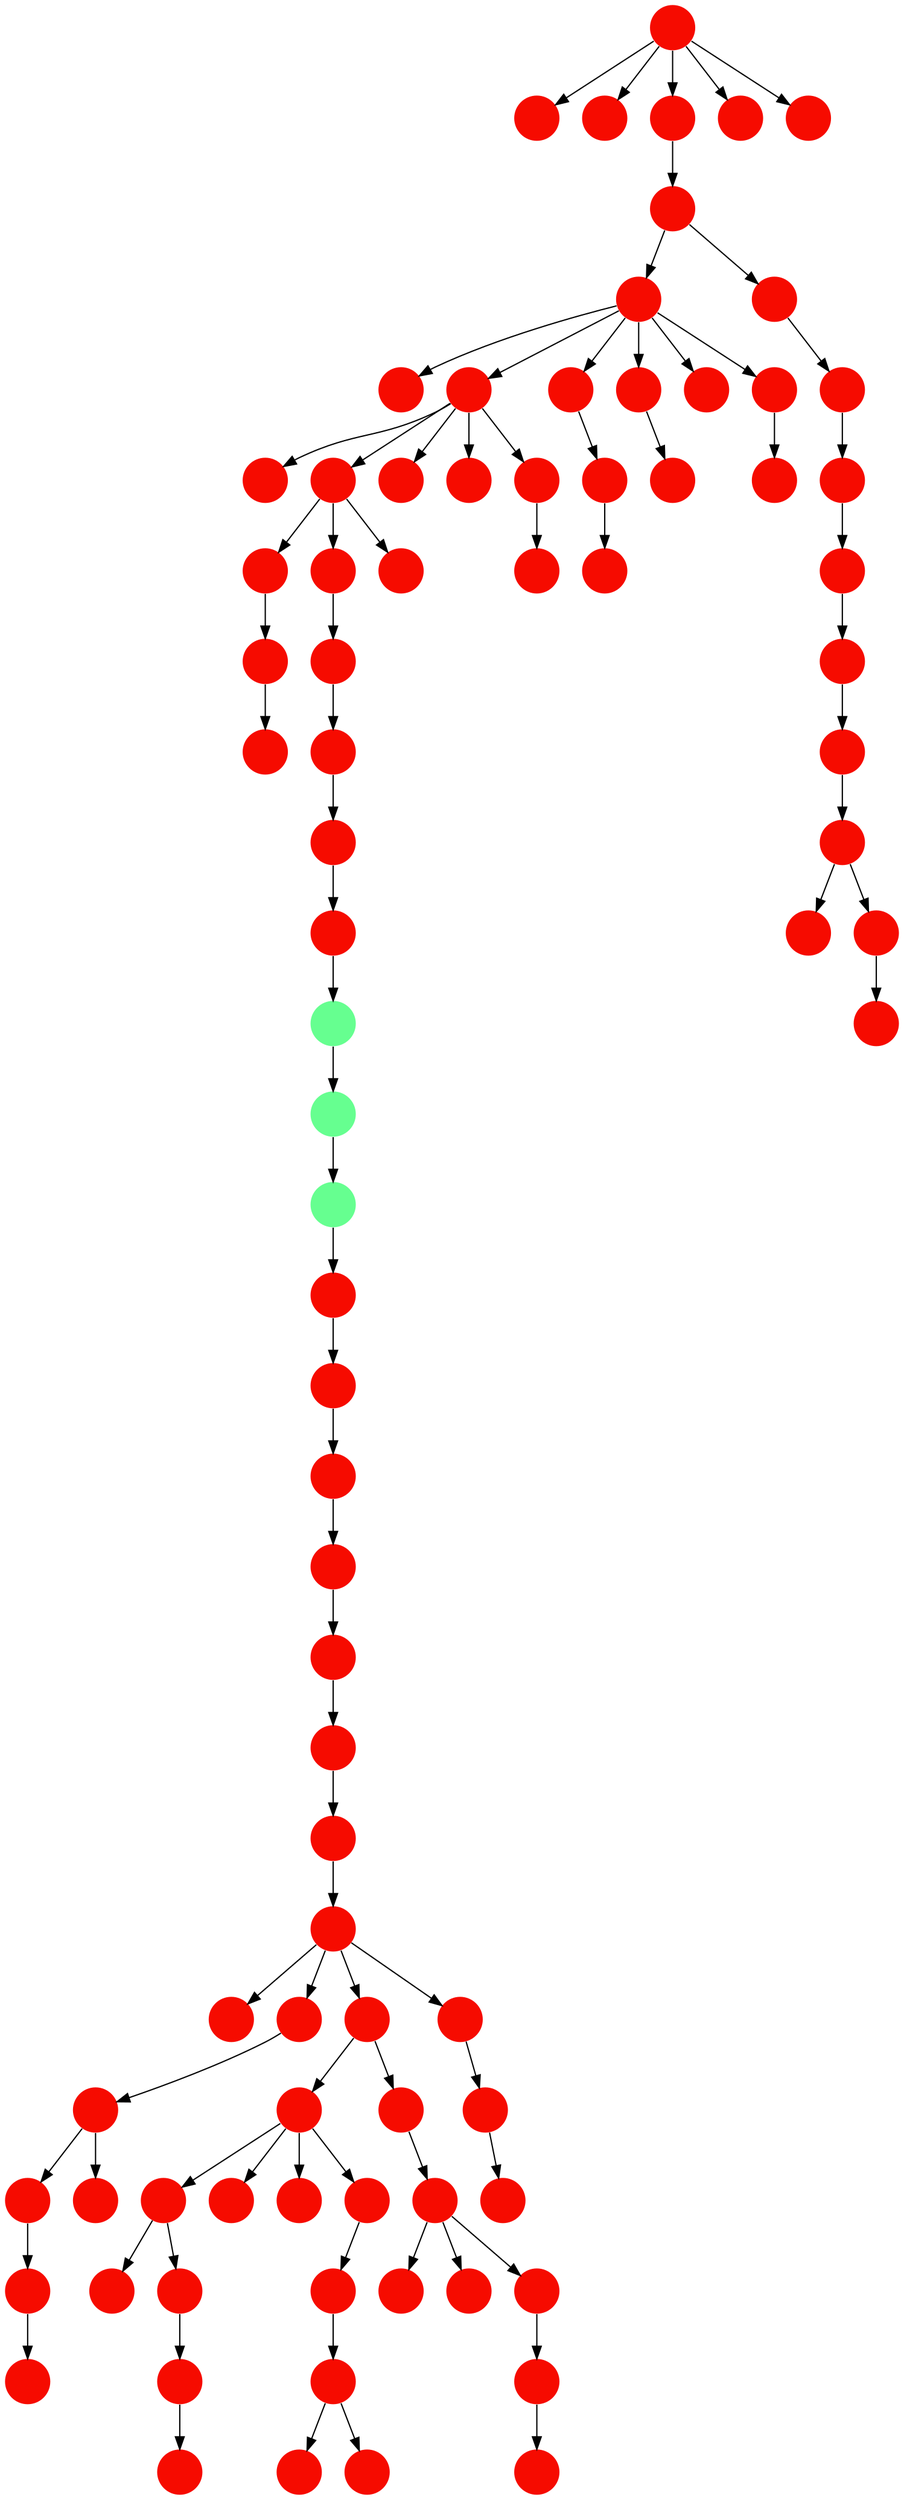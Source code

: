 digraph{
0 [tooltip = "V", penwidth = 0, style = filled, fillcolor = "#f60b00", shape = circle, label = ""]
1 [tooltip = "V", penwidth = 0, style = filled, fillcolor = "#f60b00", shape = circle, label = ""]
2 [tooltip = "V", penwidth = 0, style = filled, fillcolor = "#f60b00", shape = circle, label = ""]
3 [tooltip = "V", penwidth = 0, style = filled, fillcolor = "#f60b00", shape = circle, label = ""]
4 [tooltip = "V", penwidth = 0, style = filled, fillcolor = "#f60b00", shape = circle, label = ""]
5 [tooltip = "V", penwidth = 0, style = filled, fillcolor = "#f60b00", shape = circle, label = ""]
6 [tooltip = "V", penwidth = 0, style = filled, fillcolor = "#f60b00", shape = circle, label = ""]
7 [tooltip = "V", penwidth = 0, style = filled, fillcolor = "#f60b00", shape = circle, label = ""]
8 [tooltip = "V", penwidth = 0, style = filled, fillcolor = "#f60b00", shape = circle, label = ""]
9 [tooltip = "V", penwidth = 0, style = filled, fillcolor = "#f60b00", shape = circle, label = ""]
10 [tooltip = "V", penwidth = 0, style = filled, fillcolor = "#f60b00", shape = circle, label = ""]
11 [tooltip = "L", penwidth = 0, style = filled, fillcolor = "#66ff90", shape = circle, label = ""]
12 [tooltip = "V", penwidth = 0, style = filled, fillcolor = "#f60b00", shape = circle, label = ""]
13 [tooltip = "V", penwidth = 0, style = filled, fillcolor = "#f60b00", shape = circle, label = ""]
14 [tooltip = "V", penwidth = 0, style = filled, fillcolor = "#f60b00", shape = circle, label = ""]
15 [tooltip = "V", penwidth = 0, style = filled, fillcolor = "#f60b00", shape = circle, label = ""]
16 [tooltip = "V", penwidth = 0, style = filled, fillcolor = "#f60b00", shape = circle, label = ""]
17 [tooltip = "V", penwidth = 0, style = filled, fillcolor = "#f60b00", shape = circle, label = ""]
18 [tooltip = "V", penwidth = 0, style = filled, fillcolor = "#f60b00", shape = circle, label = ""]
19 [tooltip = "V", penwidth = 0, style = filled, fillcolor = "#f60b00", shape = circle, label = ""]
20 [tooltip = "V", penwidth = 0, style = filled, fillcolor = "#f60b00", shape = circle, label = ""]
21 [tooltip = "V", penwidth = 0, style = filled, fillcolor = "#f60b00", shape = circle, label = ""]
22 [tooltip = "V", penwidth = 0, style = filled, fillcolor = "#f60b00", shape = circle, label = ""]
23 [tooltip = "V", penwidth = 0, style = filled, fillcolor = "#f60b00", shape = circle, label = ""]
24 [tooltip = "V", penwidth = 0, style = filled, fillcolor = "#f60b00", shape = circle, label = ""]
25 [tooltip = "V", penwidth = 0, style = filled, fillcolor = "#f60b00", shape = circle, label = ""]
26 [tooltip = "V", penwidth = 0, style = filled, fillcolor = "#f60b00", shape = circle, label = ""]
27 [tooltip = "V", penwidth = 0, style = filled, fillcolor = "#f60b00", shape = circle, label = ""]
28 [tooltip = "V", penwidth = 0, style = filled, fillcolor = "#f60b00", shape = circle, label = ""]
29 [tooltip = "V", penwidth = 0, style = filled, fillcolor = "#f60b00", shape = circle, label = ""]
30 [tooltip = "V", penwidth = 0, style = filled, fillcolor = "#f60b00", shape = circle, label = ""]
31 [tooltip = "V", penwidth = 0, style = filled, fillcolor = "#f60b00", shape = circle, label = ""]
32 [tooltip = "V", penwidth = 0, style = filled, fillcolor = "#f60b00", shape = circle, label = ""]
33 [tooltip = "V", penwidth = 0, style = filled, fillcolor = "#f60b00", shape = circle, label = ""]
34 [tooltip = "V", penwidth = 0, style = filled, fillcolor = "#f60b00", shape = circle, label = ""]
35 [tooltip = "L", penwidth = 0, style = filled, fillcolor = "#66ff90", shape = circle, label = ""]
36 [tooltip = "V", penwidth = 0, style = filled, fillcolor = "#f60b00", shape = circle, label = ""]
37 [tooltip = "V", penwidth = 0, style = filled, fillcolor = "#f60b00", shape = circle, label = ""]
38 [tooltip = "V", penwidth = 0, style = filled, fillcolor = "#f60b00", shape = circle, label = ""]
39 [tooltip = "V", penwidth = 0, style = filled, fillcolor = "#f60b00", shape = circle, label = ""]
40 [tooltip = "V", penwidth = 0, style = filled, fillcolor = "#f60b00", shape = circle, label = ""]
41 [tooltip = "V", penwidth = 0, style = filled, fillcolor = "#f60b00", shape = circle, label = ""]
42 [tooltip = "V", penwidth = 0, style = filled, fillcolor = "#f60b00", shape = circle, label = ""]
43 [tooltip = "V", penwidth = 0, style = filled, fillcolor = "#f60b00", shape = circle, label = ""]
44 [tooltip = "V", penwidth = 0, style = filled, fillcolor = "#f60b00", shape = circle, label = ""]
45 [tooltip = "V", penwidth = 0, style = filled, fillcolor = "#f60b00", shape = circle, label = ""]
46 [tooltip = "V", penwidth = 0, style = filled, fillcolor = "#f60b00", shape = circle, label = ""]
47 [tooltip = "L", penwidth = 0, style = filled, fillcolor = "#66ff90", shape = circle, label = ""]
48 [tooltip = "V", penwidth = 0, style = filled, fillcolor = "#f60b00", shape = circle, label = ""]
49 [tooltip = "V", penwidth = 0, style = filled, fillcolor = "#f60b00", shape = circle, label = ""]
50 [tooltip = "V", penwidth = 0, style = filled, fillcolor = "#f60b00", shape = circle, label = ""]
51 [tooltip = "V", penwidth = 0, style = filled, fillcolor = "#f60b00", shape = circle, label = ""]
52 [tooltip = "V", penwidth = 0, style = filled, fillcolor = "#f60b00", shape = circle, label = ""]
53 [tooltip = "V", penwidth = 0, style = filled, fillcolor = "#f60b00", shape = circle, label = ""]
54 [tooltip = "V", penwidth = 0, style = filled, fillcolor = "#f60b00", shape = circle, label = ""]
55 [tooltip = "V", penwidth = 0, style = filled, fillcolor = "#f60b00", shape = circle, label = ""]
56 [tooltip = "V", penwidth = 0, style = filled, fillcolor = "#f60b00", shape = circle, label = ""]
57 [tooltip = "V", penwidth = 0, style = filled, fillcolor = "#f60b00", shape = circle, label = ""]
58 [tooltip = "V", penwidth = 0, style = filled, fillcolor = "#f60b00", shape = circle, label = ""]
59 [tooltip = "V", penwidth = 0, style = filled, fillcolor = "#f60b00", shape = circle, label = ""]
60 [tooltip = "V", penwidth = 0, style = filled, fillcolor = "#f60b00", shape = circle, label = ""]
61 [tooltip = "V", penwidth = 0, style = filled, fillcolor = "#f60b00", shape = circle, label = ""]
62 [tooltip = "V", penwidth = 0, style = filled, fillcolor = "#f60b00", shape = circle, label = ""]
63 [tooltip = "V", penwidth = 0, style = filled, fillcolor = "#f60b00", shape = circle, label = ""]
64 [tooltip = "V", penwidth = 0, style = filled, fillcolor = "#f60b00", shape = circle, label = ""]
65 [tooltip = "V", penwidth = 0, style = filled, fillcolor = "#f60b00", shape = circle, label = ""]
66 [tooltip = "V", penwidth = 0, style = filled, fillcolor = "#f60b00", shape = circle, label = ""]
67 [tooltip = "V", penwidth = 0, style = filled, fillcolor = "#f60b00", shape = circle, label = ""]
68 [tooltip = "V", penwidth = 0, style = filled, fillcolor = "#f60b00", shape = circle, label = ""]
69 [tooltip = "V", penwidth = 0, style = filled, fillcolor = "#f60b00", shape = circle, label = ""]
70 [tooltip = "V", penwidth = 0, style = filled, fillcolor = "#f60b00", shape = circle, label = ""]
71 [tooltip = "V", penwidth = 0, style = filled, fillcolor = "#f60b00", shape = circle, label = ""]
72 [tooltip = "V", penwidth = 0, style = filled, fillcolor = "#f60b00", shape = circle, label = ""]
73 [tooltip = "V", penwidth = 0, style = filled, fillcolor = "#f60b00", shape = circle, label = ""]
74 [tooltip = "V", penwidth = 0, style = filled, fillcolor = "#f60b00", shape = circle, label = ""]
75 [tooltip = "V", penwidth = 0, style = filled, fillcolor = "#f60b00", shape = circle, label = ""]
76 [tooltip = "V", penwidth = 0, style = filled, fillcolor = "#f60b00", shape = circle, label = ""]
77 [tooltip = "V", penwidth = 0, style = filled, fillcolor = "#f60b00", shape = circle, label = ""]
78 [tooltip = "V", penwidth = 0, style = filled, fillcolor = "#f60b00", shape = circle, label = ""]
79 [tooltip = "V", penwidth = 0, style = filled, fillcolor = "#f60b00", shape = circle, label = ""]
80 [tooltip = "V", penwidth = 0, style = filled, fillcolor = "#f60b00", shape = circle, label = ""]
81 [tooltip = "V", penwidth = 0, style = filled, fillcolor = "#f60b00", shape = circle, label = ""]
82 [tooltip = "V", penwidth = 0, style = filled, fillcolor = "#f60b00", shape = circle, label = ""]
83 [tooltip = "V", penwidth = 0, style = filled, fillcolor = "#f60b00", shape = circle, label = ""]
84 [tooltip = "V", penwidth = 0, style = filled, fillcolor = "#f60b00", shape = circle, label = ""]
1 -> 8
6 -> 9
46 -> 42
22 -> 23
76 -> 75
25 -> 36
12 -> 57
3 -> 19
27 -> 37
24 -> 26
66 -> 65
27 -> 62
15 -> 13
1 -> 6
1 -> 60
37 -> 33
38 -> 45
3 -> 7
81 -> 80
19 -> 20
29 -> 27
44 -> 48
11 -> 47
83 -> 82
58 -> 1
63 -> 68
24 -> 38
45 -> 43
22 -> 59
8 -> 10
75 -> 74
6 -> 3
1 -> 5
18 -> 17
25 -> 28
16 -> 15
33 -> 39
14 -> 67
52 -> 50
25 -> 76
69 -> 55
39 -> 40
22 -> 21
13 -> 11
7 -> 18
6 -> 4
59 -> 58
49 -> 44
3 -> 54
35 -> 32
74 -> 77
62 -> 71
6 -> 0
82 -> 81
34 -> 52
37 -> 25
22 -> 73
50 -> 51
81 -> 84
31 -> 34
27 -> 31
65 -> 64
20 -> 16
55 -> 56
1 -> 63
70 -> 69
71 -> 61
1 -> 12
42 -> 29
25 -> 24
56 -> 83
6 -> 14
32 -> 49
22 -> 72
48 -> 46
74 -> 78
27 -> 30
47 -> 35
84 -> 79
58 -> 70
39 -> 41
34 -> 53
39 -> 66
10 -> 2
}